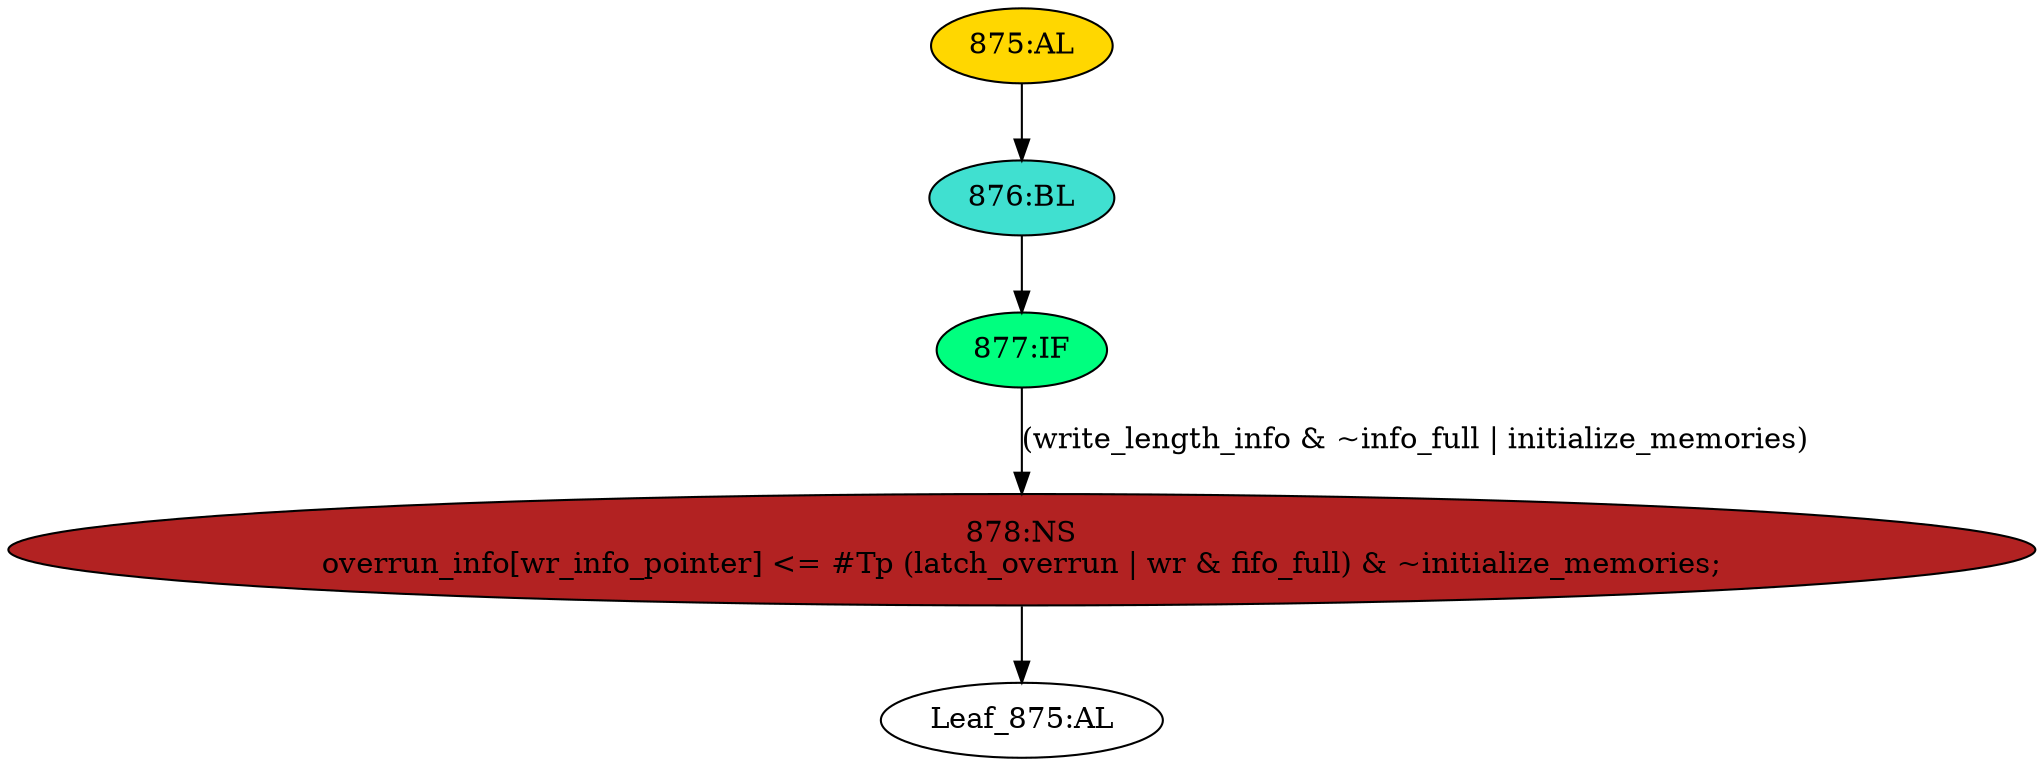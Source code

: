 strict digraph "" {
	node [label="\N"];
	"875:AL"	 [ast="<pyverilog.vparser.ast.Always object at 0x7feea1c0f450>",
		clk_sens=True,
		fillcolor=gold,
		label="875:AL",
		sens="['clk']",
		statements="[]",
		style=filled,
		typ=Always,
		use_var="['latch_overrun', 'fifo_full', 'initialize_memories', 'wr', 'info_full', 'write_length_info']"];
	"876:BL"	 [ast="<pyverilog.vparser.ast.Block object at 0x7feea1c0bc90>",
		fillcolor=turquoise,
		label="876:BL",
		statements="[]",
		style=filled,
		typ=Block];
	"875:AL" -> "876:BL"	 [cond="[]",
		lineno=None];
	"877:IF"	 [ast="<pyverilog.vparser.ast.IfStatement object at 0x7feea1c0bcd0>",
		fillcolor=springgreen,
		label="877:IF",
		statements="[]",
		style=filled,
		typ=IfStatement];
	"876:BL" -> "877:IF"	 [cond="[]",
		lineno=None];
	"Leaf_875:AL"	 [def_var="['overrun_info']",
		label="Leaf_875:AL"];
	"878:NS"	 [ast="<pyverilog.vparser.ast.NonblockingSubstitution object at 0x7feea1c0bd10>",
		fillcolor=firebrick,
		label="878:NS
overrun_info[wr_info_pointer] <= #Tp (latch_overrun | wr & fifo_full) & ~initialize_memories;",
		statements="[<pyverilog.vparser.ast.NonblockingSubstitution object at 0x7feea1c0bd10>]",
		style=filled,
		typ=NonblockingSubstitution];
	"878:NS" -> "Leaf_875:AL"	 [cond="[]",
		lineno=None];
	"877:IF" -> "878:NS"	 [cond="['write_length_info', 'info_full', 'initialize_memories']",
		label="(write_length_info & ~info_full | initialize_memories)",
		lineno=877];
}
